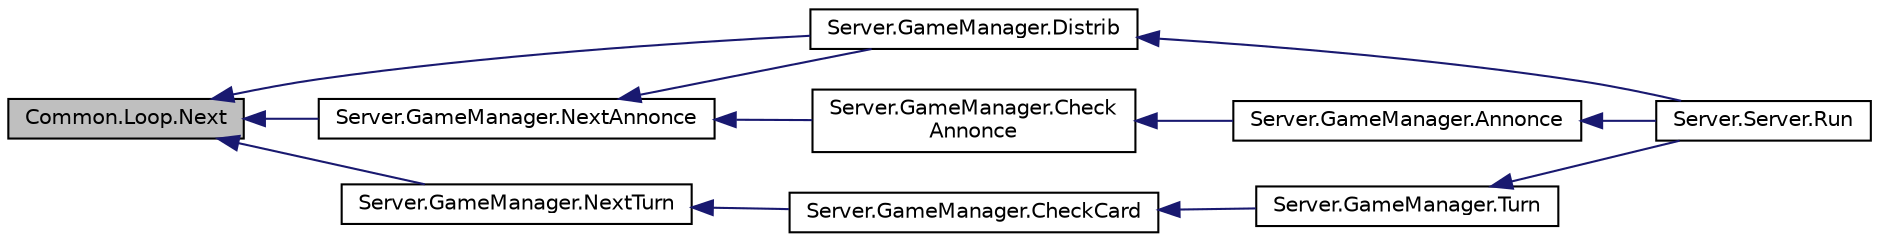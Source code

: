 digraph "Common.Loop.Next"
{
  edge [fontname="Helvetica",fontsize="10",labelfontname="Helvetica",labelfontsize="10"];
  node [fontname="Helvetica",fontsize="10",shape=record];
  rankdir="LR";
  Node1 [label="Common.Loop.Next",height=0.2,width=0.4,color="black", fillcolor="grey75", style="filled", fontcolor="black"];
  Node1 -> Node2 [dir="back",color="midnightblue",fontsize="10",style="solid",fontname="Helvetica"];
  Node2 [label="Server.GameManager.Distrib",height=0.2,width=0.4,color="black", fillcolor="white", style="filled",URL="$class_server_1_1_game_manager.html#abe3cba330255ade16dfadbf6d2bcbed7"];
  Node2 -> Node3 [dir="back",color="midnightblue",fontsize="10",style="solid",fontname="Helvetica"];
  Node3 [label="Server.Server.Run",height=0.2,width=0.4,color="black", fillcolor="white", style="filled",URL="$class_server_1_1_server.html#a40d5db9d850120c06889f827e8ce259a"];
  Node1 -> Node4 [dir="back",color="midnightblue",fontsize="10",style="solid",fontname="Helvetica"];
  Node4 [label="Server.GameManager.NextAnnonce",height=0.2,width=0.4,color="black", fillcolor="white", style="filled",URL="$class_server_1_1_game_manager.html#a157fc5f3ae7eba10807e18e682f0403a"];
  Node4 -> Node2 [dir="back",color="midnightblue",fontsize="10",style="solid",fontname="Helvetica"];
  Node4 -> Node5 [dir="back",color="midnightblue",fontsize="10",style="solid",fontname="Helvetica"];
  Node5 [label="Server.GameManager.Check\lAnnonce",height=0.2,width=0.4,color="black", fillcolor="white", style="filled",URL="$class_server_1_1_game_manager.html#a28c391b5fd915d1f4ac422d9b4fe509e"];
  Node5 -> Node6 [dir="back",color="midnightblue",fontsize="10",style="solid",fontname="Helvetica"];
  Node6 [label="Server.GameManager.Annonce",height=0.2,width=0.4,color="black", fillcolor="white", style="filled",URL="$class_server_1_1_game_manager.html#a8f9c1e139a56849d75ecbe8ab73243ac"];
  Node6 -> Node3 [dir="back",color="midnightblue",fontsize="10",style="solid",fontname="Helvetica"];
  Node1 -> Node7 [dir="back",color="midnightblue",fontsize="10",style="solid",fontname="Helvetica"];
  Node7 [label="Server.GameManager.NextTurn",height=0.2,width=0.4,color="black", fillcolor="white", style="filled",URL="$class_server_1_1_game_manager.html#a94b83f44ca6b2f3a70d9f5ad0af19696"];
  Node7 -> Node8 [dir="back",color="midnightblue",fontsize="10",style="solid",fontname="Helvetica"];
  Node8 [label="Server.GameManager.CheckCard",height=0.2,width=0.4,color="black", fillcolor="white", style="filled",URL="$class_server_1_1_game_manager.html#a4a32016560d748cc8c272ebfb793f22c"];
  Node8 -> Node9 [dir="back",color="midnightblue",fontsize="10",style="solid",fontname="Helvetica"];
  Node9 [label="Server.GameManager.Turn",height=0.2,width=0.4,color="black", fillcolor="white", style="filled",URL="$class_server_1_1_game_manager.html#afe22c5dc89cdc68d8361540b541acd30"];
  Node9 -> Node3 [dir="back",color="midnightblue",fontsize="10",style="solid",fontname="Helvetica"];
}
